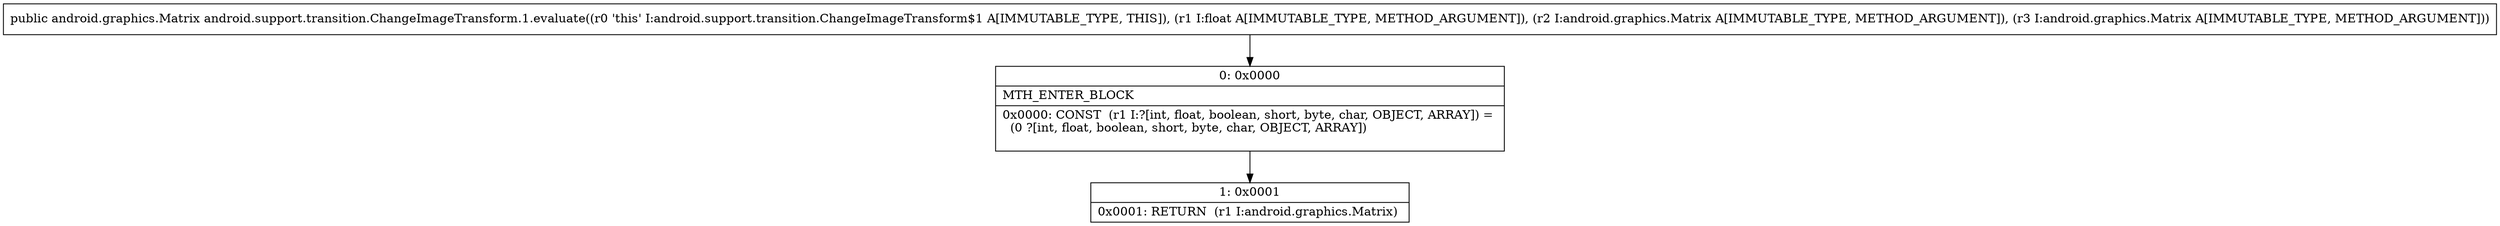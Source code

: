 digraph "CFG forandroid.support.transition.ChangeImageTransform.1.evaluate(FLandroid\/graphics\/Matrix;Landroid\/graphics\/Matrix;)Landroid\/graphics\/Matrix;" {
Node_0 [shape=record,label="{0\:\ 0x0000|MTH_ENTER_BLOCK\l|0x0000: CONST  (r1 I:?[int, float, boolean, short, byte, char, OBJECT, ARRAY]) = \l  (0 ?[int, float, boolean, short, byte, char, OBJECT, ARRAY])\l \l}"];
Node_1 [shape=record,label="{1\:\ 0x0001|0x0001: RETURN  (r1 I:android.graphics.Matrix) \l}"];
MethodNode[shape=record,label="{public android.graphics.Matrix android.support.transition.ChangeImageTransform.1.evaluate((r0 'this' I:android.support.transition.ChangeImageTransform$1 A[IMMUTABLE_TYPE, THIS]), (r1 I:float A[IMMUTABLE_TYPE, METHOD_ARGUMENT]), (r2 I:android.graphics.Matrix A[IMMUTABLE_TYPE, METHOD_ARGUMENT]), (r3 I:android.graphics.Matrix A[IMMUTABLE_TYPE, METHOD_ARGUMENT])) }"];
MethodNode -> Node_0;
Node_0 -> Node_1;
}

